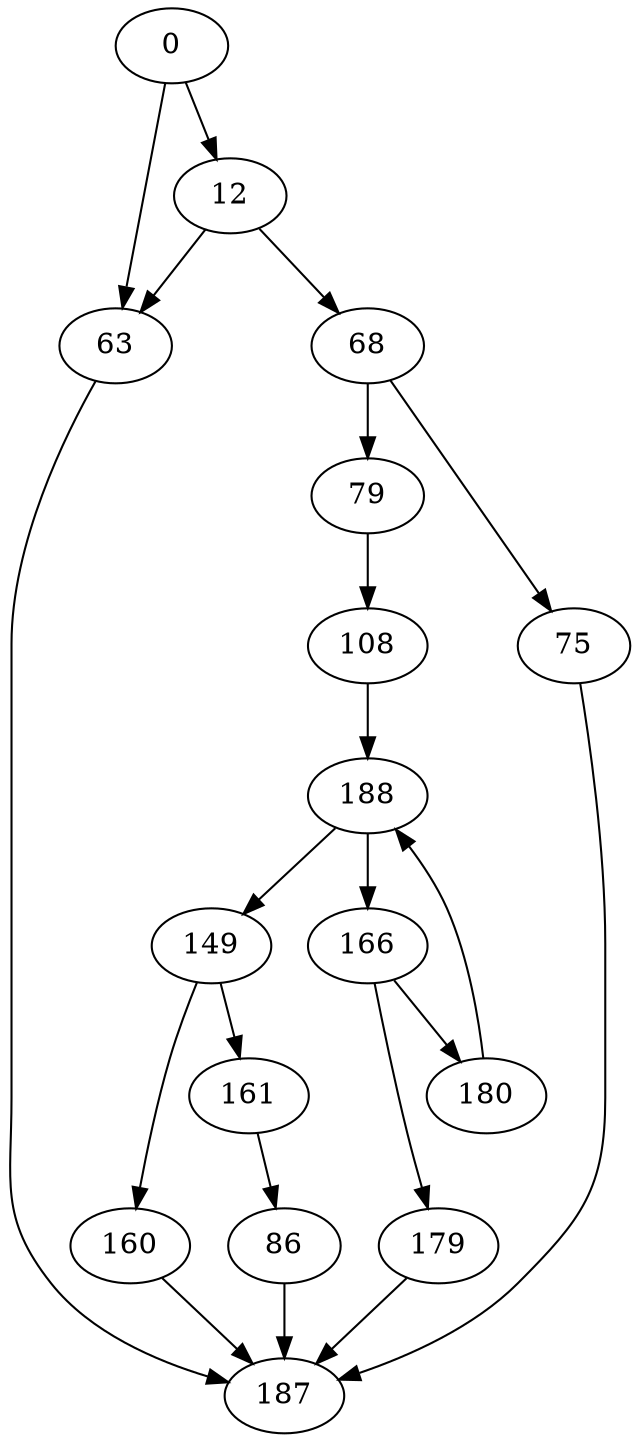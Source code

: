 digraph {
	0 [label=0]
	12 [label=12]
	63 [label=63]
	68 [label=68]
	75 [label=75]
	79 [label=79]
	86 [label=86]
	108 [label=108]
	149 [label=149]
	160 [label=160]
	161 [label=161]
	166 [label=166]
	179 [label=179]
	180 [label=180]
	187 [label=187]
	188 [label=188]
	0 -> 12
	0 -> 63
	12 -> 68
	12 -> 63
	63 -> 187
	68 -> 75
	68 -> 79
	75 -> 187
	79 -> 108
	86 -> 187
	108 -> 188
	149 -> 160
	149 -> 161
	160 -> 187
	161 -> 86
	166 -> 179
	166 -> 180
	179 -> 187
	180 -> 188
	188 -> 166
	188 -> 149
}
